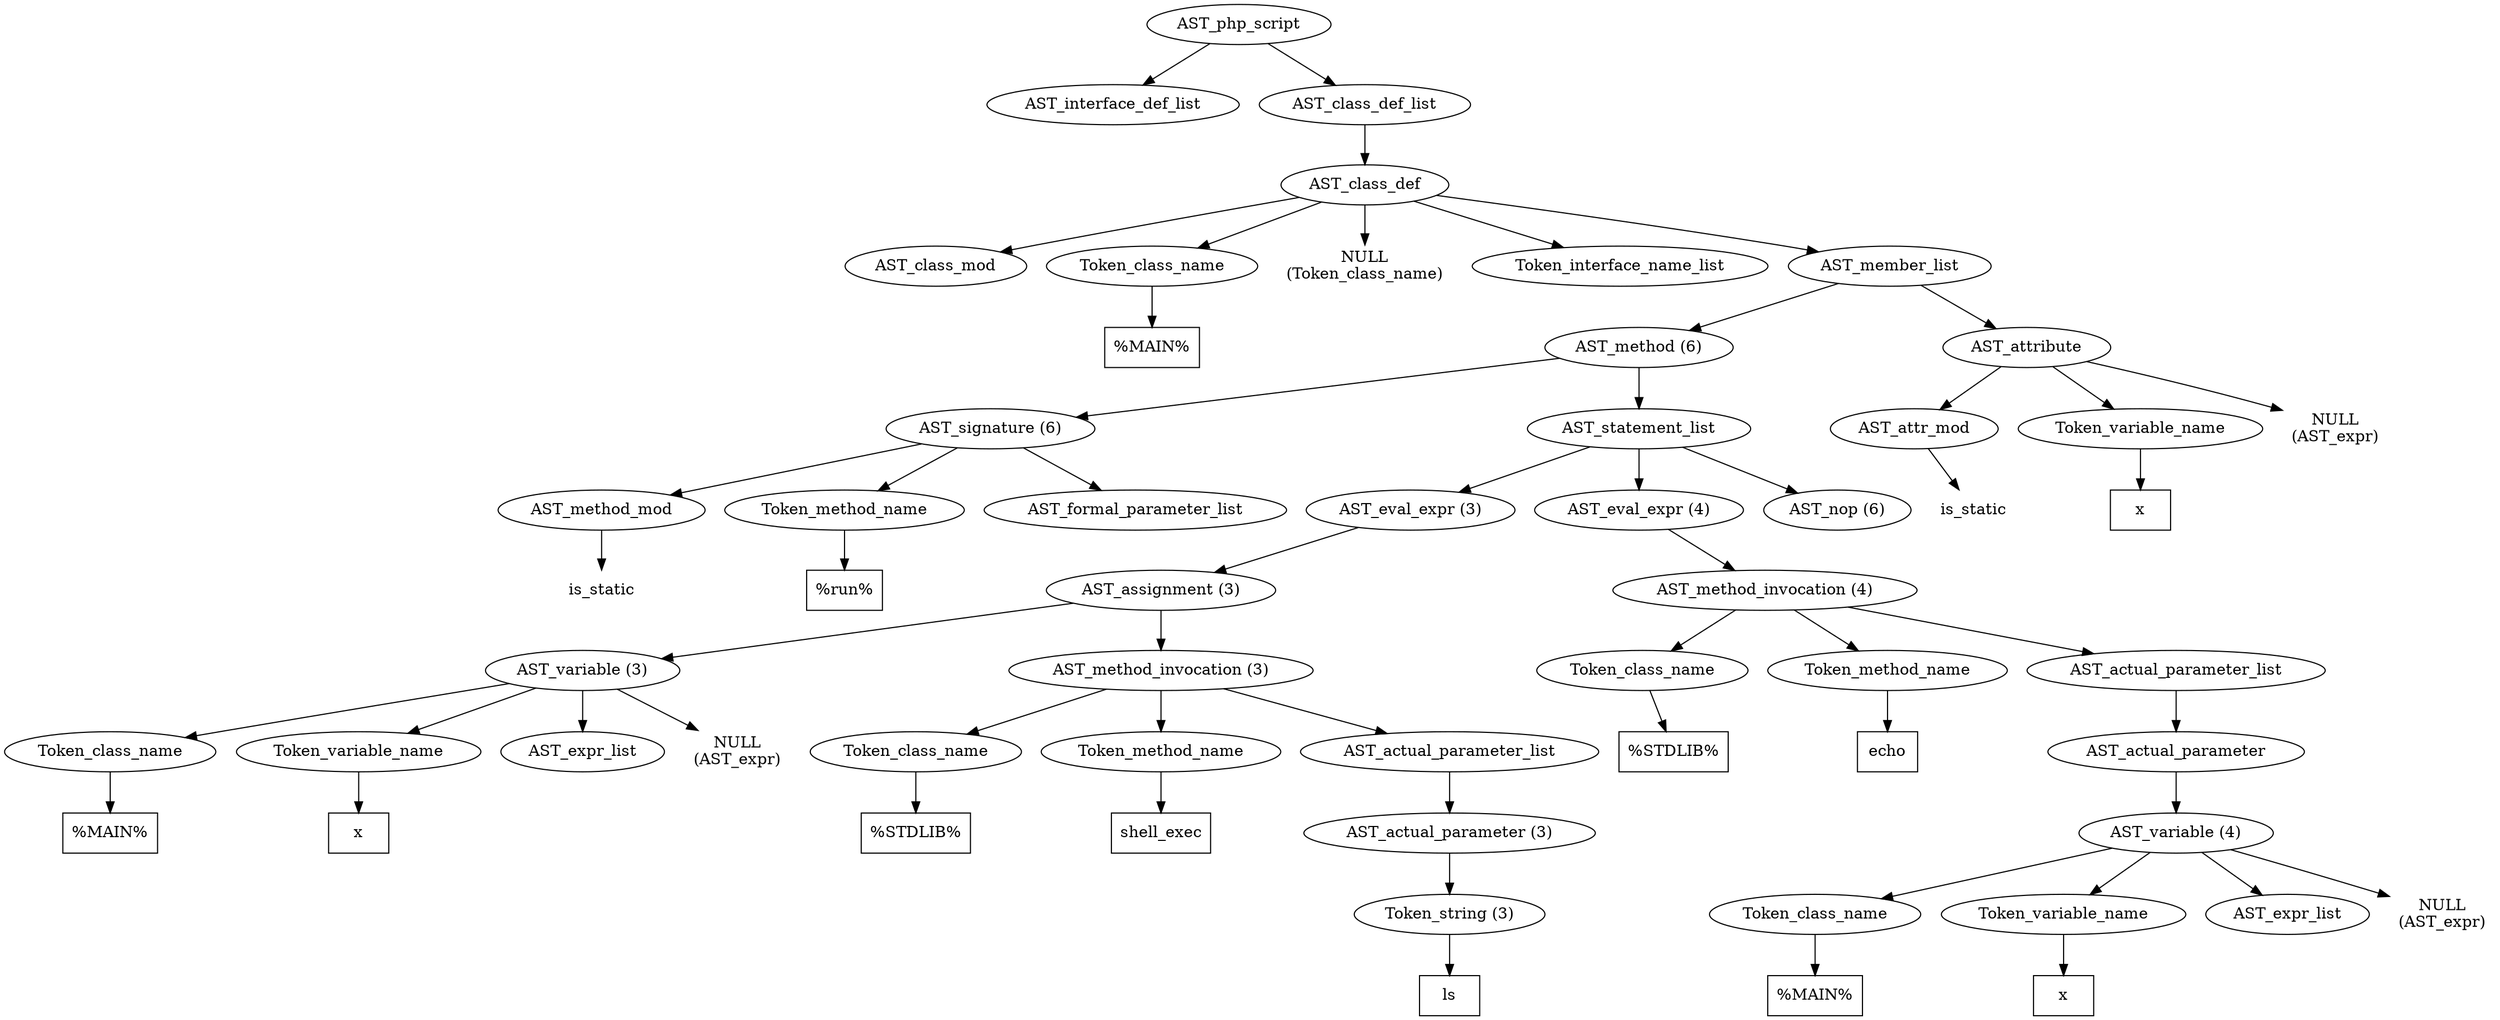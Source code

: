 /*
 * AST in dot format generated by phc -- the PHP compiler
 */

digraph AST {
node_0 [label="AST_php_script"];
node_1 [label="AST_interface_def_list"];
node_2 [label="AST_class_def_list"];
node_3 [label="AST_class_def"];
node_4 [label="AST_class_mod"];
node_5 [label="Token_class_name"];
node_6 [label="%MAIN%", shape=box]
node_5 -> node_6;
node_7 [label="NULL\n(Token_class_name)", shape=plaintext]
node_8 [label="Token_interface_name_list"];
node_9 [label="AST_member_list"];
node_10 [label="AST_method (6)"];
node_11 [label="AST_signature (6)"];
node_12 [label="AST_method_mod"];
node_13 [label="is_static", shape=plaintext]
node_12 -> node_13;
node_14 [label="Token_method_name"];
node_15 [label="%run%", shape=box]
node_14 -> node_15;
node_16 [label="AST_formal_parameter_list"];
node_11 -> node_16;
node_11 -> node_14;
node_11 -> node_12;
node_17 [label="AST_statement_list"];
node_18 [label="AST_eval_expr (3)"];
node_19 [label="AST_assignment (3)"];
node_20 [label="AST_variable (3)"];
node_21 [label="Token_class_name"];
node_22 [label="%MAIN%", shape=box]
node_21 -> node_22;
node_23 [label="Token_variable_name"];
node_24 [label="x", shape=box]
node_23 -> node_24;
node_25 [label="AST_expr_list"];
node_26 [label="NULL\n(AST_expr)", shape=plaintext]
node_20 -> node_26;
node_20 -> node_25;
node_20 -> node_23;
node_20 -> node_21;
node_27 [label="AST_method_invocation (3)"];
node_28 [label="Token_class_name"];
node_29 [label="%STDLIB%", shape=box]
node_28 -> node_29;
node_30 [label="Token_method_name"];
node_31 [label="shell_exec", shape=box]
node_30 -> node_31;
node_32 [label="AST_actual_parameter_list"];
node_33 [label="AST_actual_parameter (3)"];
node_34 [label="Token_string (3)"];
node_35 [label="ls", shape=box]
node_34 -> node_35;
node_33 -> node_34;
node_32 -> node_33;
node_27 -> node_32;
node_27 -> node_30;
node_27 -> node_28;
node_19 -> node_27;
node_19 -> node_20;
node_18 -> node_19;
node_36 [label="AST_eval_expr (4)"];
node_37 [label="AST_method_invocation (4)"];
node_38 [label="Token_class_name"];
node_39 [label="%STDLIB%", shape=box]
node_38 -> node_39;
node_40 [label="Token_method_name"];
node_41 [label="echo", shape=box]
node_40 -> node_41;
node_42 [label="AST_actual_parameter_list"];
node_43 [label="AST_actual_parameter"];
node_44 [label="AST_variable (4)"];
node_45 [label="Token_class_name"];
node_46 [label="%MAIN%", shape=box]
node_45 -> node_46;
node_47 [label="Token_variable_name"];
node_48 [label="x", shape=box]
node_47 -> node_48;
node_49 [label="AST_expr_list"];
node_50 [label="NULL\n(AST_expr)", shape=plaintext]
node_44 -> node_50;
node_44 -> node_49;
node_44 -> node_47;
node_44 -> node_45;
node_43 -> node_44;
node_42 -> node_43;
node_37 -> node_42;
node_37 -> node_40;
node_37 -> node_38;
node_36 -> node_37;
node_51 [label="AST_nop (6)"];
node_17 -> node_51;
node_17 -> node_36;
node_17 -> node_18;
node_10 -> node_17;
node_10 -> node_11;
node_52 [label="AST_attribute"];
node_53 [label="AST_attr_mod"];
node_54 [label="is_static", shape=plaintext]
node_53 -> node_54;
node_55 [label="Token_variable_name"];
node_56 [label="x", shape=box]
node_55 -> node_56;
node_57 [label="NULL\n(AST_expr)", shape=plaintext]
node_52 -> node_57;
node_52 -> node_55;
node_52 -> node_53;
node_9 -> node_52;
node_9 -> node_10;
node_3 -> node_9;
node_3 -> node_8;
node_3 -> node_7;
node_3 -> node_5;
node_3 -> node_4;
node_2 -> node_3;
node_0 -> node_2;
node_0 -> node_1;
}
